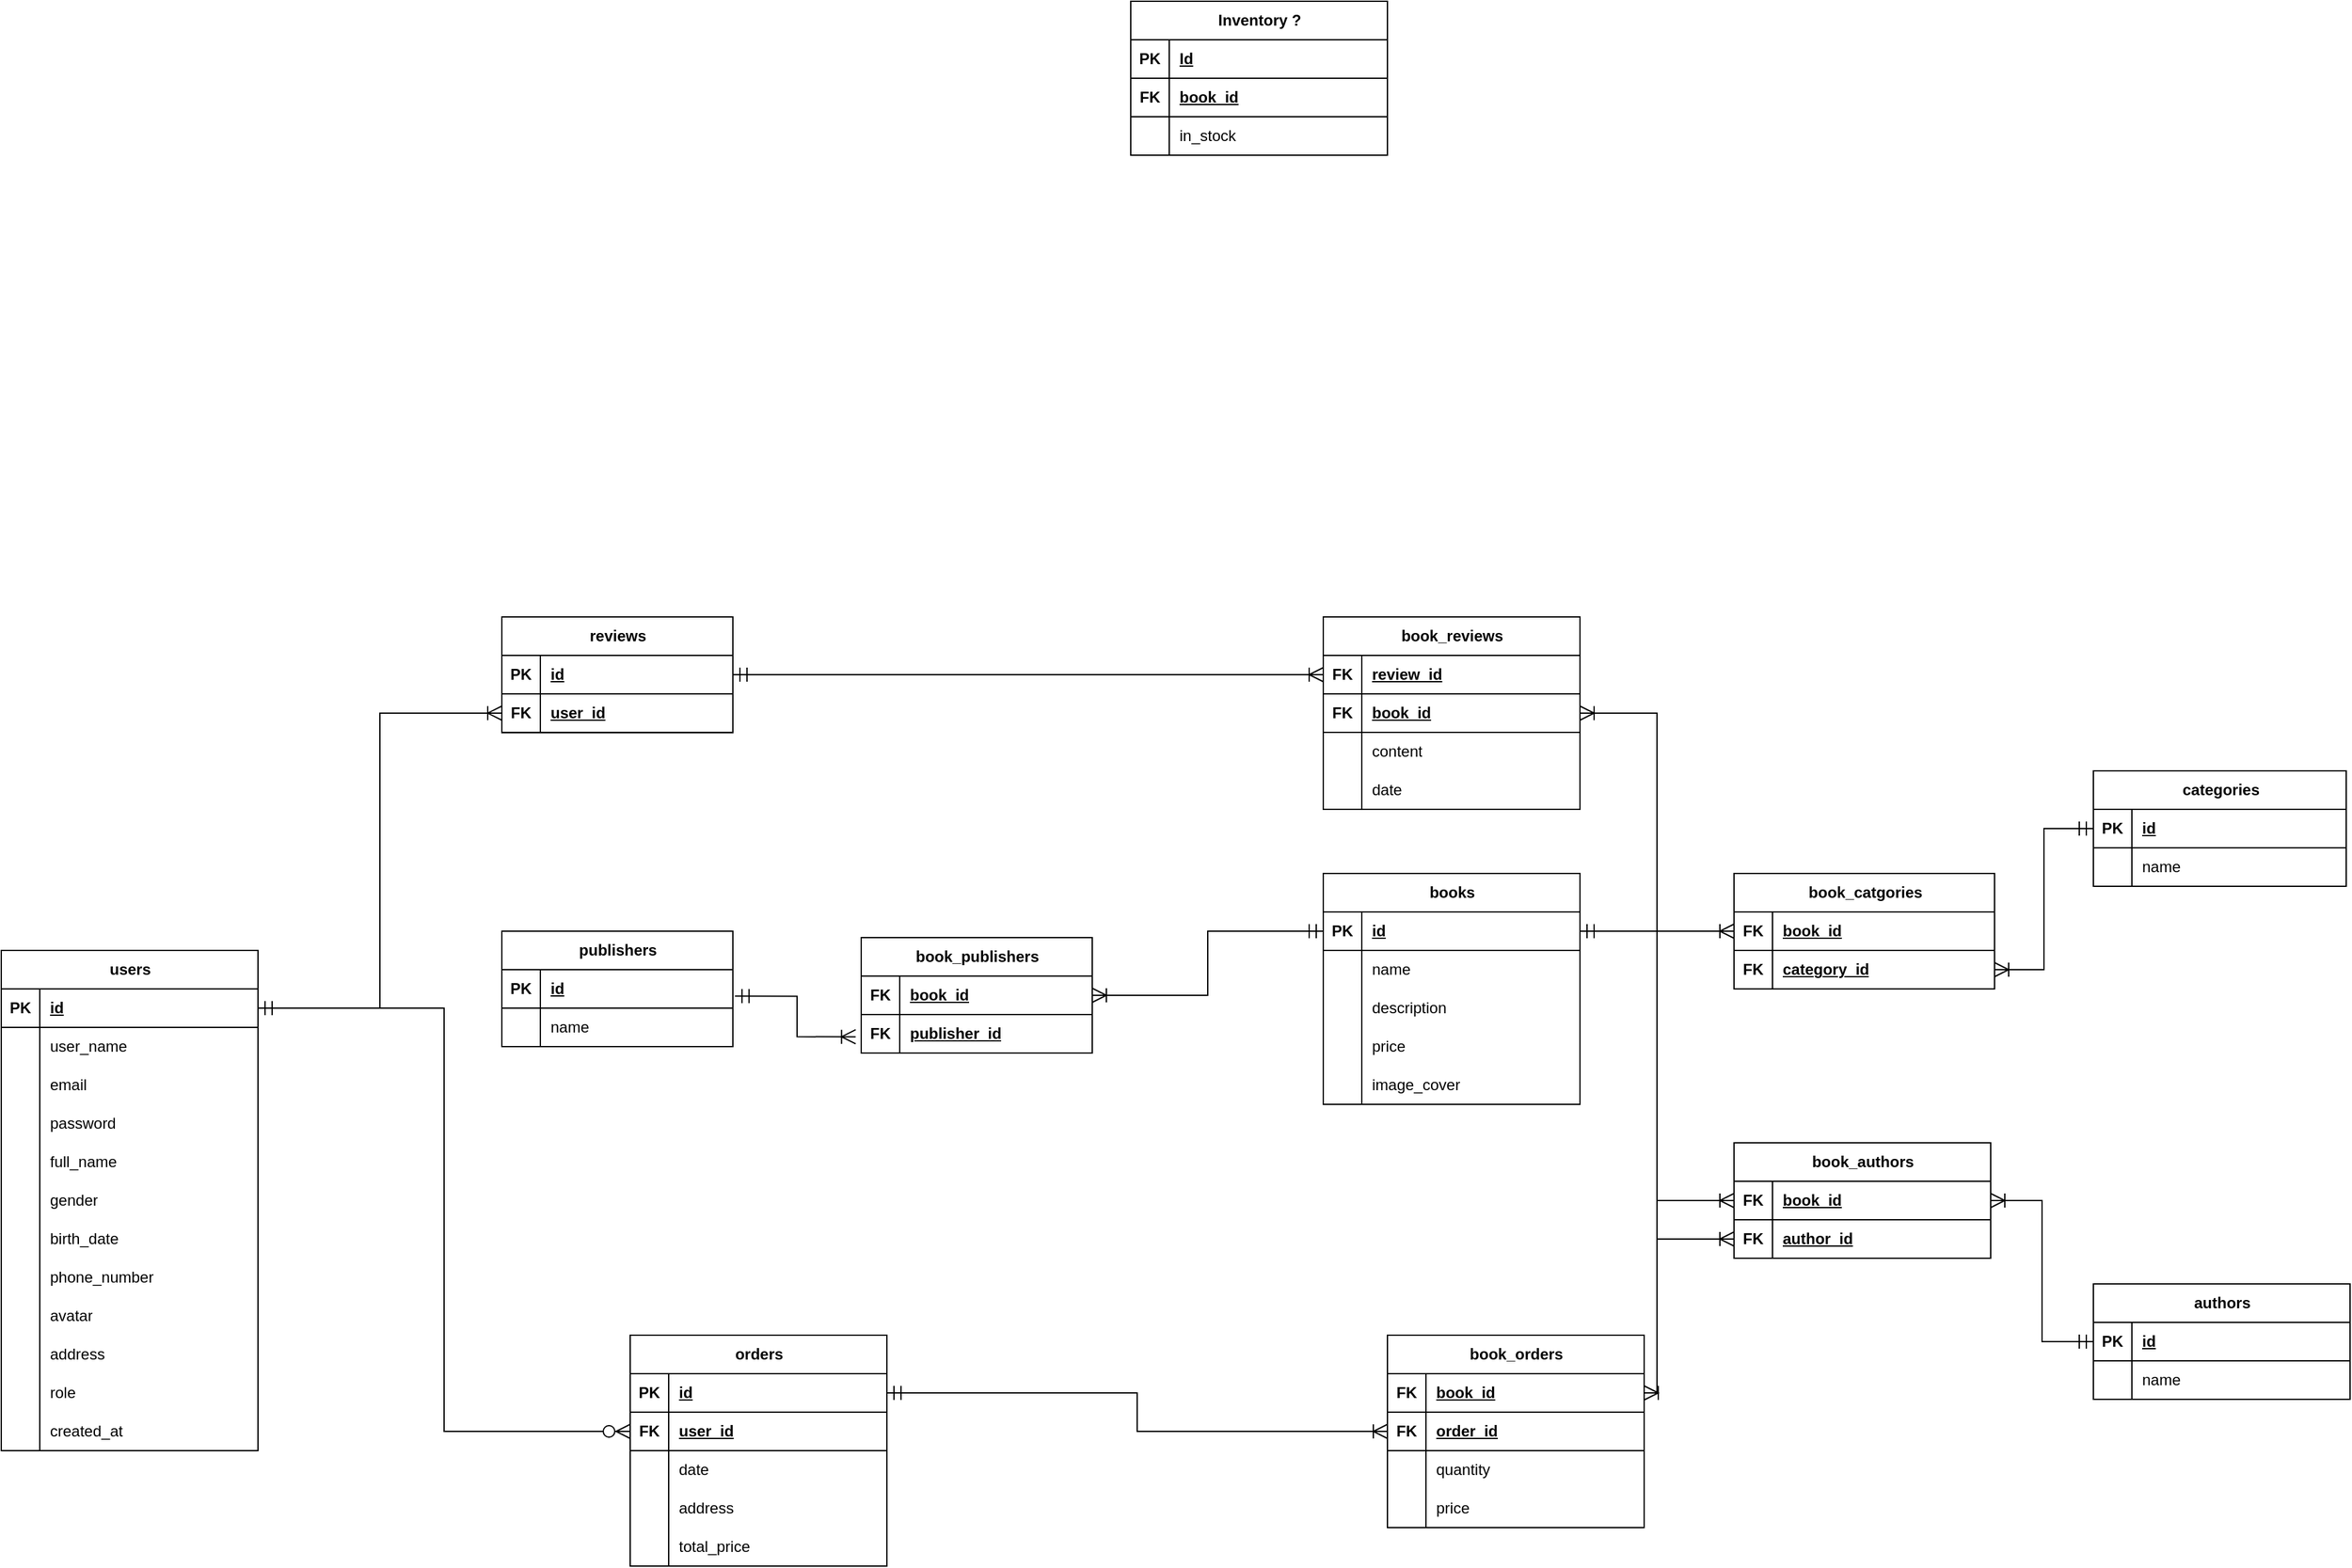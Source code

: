 <mxfile version="22.0.2" type="device">
  <diagram name="Trang-1" id="9Pf3AWOZwegXh4ECtEI-">
    <mxGraphModel dx="2218" dy="2428" grid="1" gridSize="10" guides="1" tooltips="1" connect="1" arrows="1" fold="1" page="0" pageScale="1" pageWidth="827" pageHeight="1169" background="none" math="0" shadow="0">
      <root>
        <mxCell id="0" />
        <mxCell id="1" parent="0" />
        <mxCell id="GIEFA67ysZmaYRrKuqa9-1" value="users" style="shape=table;startSize=30;container=1;collapsible=1;childLayout=tableLayout;fixedRows=1;rowLines=0;fontStyle=1;align=center;resizeLast=1;html=1;" parent="1" vertex="1">
          <mxGeometry x="-670" y="-540" width="200" height="390" as="geometry" />
        </mxCell>
        <mxCell id="GIEFA67ysZmaYRrKuqa9-2" value="" style="shape=tableRow;horizontal=0;startSize=0;swimlaneHead=0;swimlaneBody=0;fillColor=none;collapsible=0;dropTarget=0;points=[[0,0.5],[1,0.5]];portConstraint=eastwest;top=0;left=0;right=0;bottom=1;" parent="GIEFA67ysZmaYRrKuqa9-1" vertex="1">
          <mxGeometry y="30" width="200" height="30" as="geometry" />
        </mxCell>
        <mxCell id="GIEFA67ysZmaYRrKuqa9-3" value="PK" style="shape=partialRectangle;connectable=0;fillColor=none;top=0;left=0;bottom=0;right=0;fontStyle=1;overflow=hidden;whiteSpace=wrap;html=1;" parent="GIEFA67ysZmaYRrKuqa9-2" vertex="1">
          <mxGeometry width="30" height="30" as="geometry">
            <mxRectangle width="30" height="30" as="alternateBounds" />
          </mxGeometry>
        </mxCell>
        <mxCell id="GIEFA67ysZmaYRrKuqa9-4" value="id" style="shape=partialRectangle;connectable=0;fillColor=none;top=0;left=0;bottom=0;right=0;align=left;spacingLeft=6;fontStyle=5;overflow=hidden;whiteSpace=wrap;html=1;" parent="GIEFA67ysZmaYRrKuqa9-2" vertex="1">
          <mxGeometry x="30" width="170" height="30" as="geometry">
            <mxRectangle width="170" height="30" as="alternateBounds" />
          </mxGeometry>
        </mxCell>
        <mxCell id="GIEFA67ysZmaYRrKuqa9-105" value="" style="shape=tableRow;horizontal=0;startSize=0;swimlaneHead=0;swimlaneBody=0;fillColor=none;collapsible=0;dropTarget=0;points=[[0,0.5],[1,0.5]];portConstraint=eastwest;top=0;left=0;right=0;bottom=0;" parent="GIEFA67ysZmaYRrKuqa9-1" vertex="1">
          <mxGeometry y="60" width="200" height="30" as="geometry" />
        </mxCell>
        <mxCell id="GIEFA67ysZmaYRrKuqa9-106" value="" style="shape=partialRectangle;connectable=0;fillColor=none;top=0;left=0;bottom=0;right=0;editable=1;overflow=hidden;whiteSpace=wrap;html=1;" parent="GIEFA67ysZmaYRrKuqa9-105" vertex="1">
          <mxGeometry width="30" height="30" as="geometry">
            <mxRectangle width="30" height="30" as="alternateBounds" />
          </mxGeometry>
        </mxCell>
        <mxCell id="GIEFA67ysZmaYRrKuqa9-107" value="user_name" style="shape=partialRectangle;connectable=0;fillColor=none;top=0;left=0;bottom=0;right=0;align=left;spacingLeft=6;overflow=hidden;whiteSpace=wrap;html=1;" parent="GIEFA67ysZmaYRrKuqa9-105" vertex="1">
          <mxGeometry x="30" width="170" height="30" as="geometry">
            <mxRectangle width="170" height="30" as="alternateBounds" />
          </mxGeometry>
        </mxCell>
        <mxCell id="GIEFA67ysZmaYRrKuqa9-8" value="" style="shape=tableRow;horizontal=0;startSize=0;swimlaneHead=0;swimlaneBody=0;fillColor=none;collapsible=0;dropTarget=0;points=[[0,0.5],[1,0.5]];portConstraint=eastwest;top=0;left=0;right=0;bottom=0;" parent="GIEFA67ysZmaYRrKuqa9-1" vertex="1">
          <mxGeometry y="90" width="200" height="30" as="geometry" />
        </mxCell>
        <mxCell id="GIEFA67ysZmaYRrKuqa9-9" value="" style="shape=partialRectangle;connectable=0;fillColor=none;top=0;left=0;bottom=0;right=0;editable=1;overflow=hidden;whiteSpace=wrap;html=1;" parent="GIEFA67ysZmaYRrKuqa9-8" vertex="1">
          <mxGeometry width="30" height="30" as="geometry">
            <mxRectangle width="30" height="30" as="alternateBounds" />
          </mxGeometry>
        </mxCell>
        <mxCell id="GIEFA67ysZmaYRrKuqa9-10" value="email" style="shape=partialRectangle;connectable=0;fillColor=none;top=0;left=0;bottom=0;right=0;align=left;spacingLeft=6;overflow=hidden;whiteSpace=wrap;html=1;" parent="GIEFA67ysZmaYRrKuqa9-8" vertex="1">
          <mxGeometry x="30" width="170" height="30" as="geometry">
            <mxRectangle width="170" height="30" as="alternateBounds" />
          </mxGeometry>
        </mxCell>
        <mxCell id="GIEFA67ysZmaYRrKuqa9-11" value="" style="shape=tableRow;horizontal=0;startSize=0;swimlaneHead=0;swimlaneBody=0;fillColor=none;collapsible=0;dropTarget=0;points=[[0,0.5],[1,0.5]];portConstraint=eastwest;top=0;left=0;right=0;bottom=0;" parent="GIEFA67ysZmaYRrKuqa9-1" vertex="1">
          <mxGeometry y="120" width="200" height="30" as="geometry" />
        </mxCell>
        <mxCell id="GIEFA67ysZmaYRrKuqa9-12" value="" style="shape=partialRectangle;connectable=0;fillColor=none;top=0;left=0;bottom=0;right=0;editable=1;overflow=hidden;whiteSpace=wrap;html=1;" parent="GIEFA67ysZmaYRrKuqa9-11" vertex="1">
          <mxGeometry width="30" height="30" as="geometry">
            <mxRectangle width="30" height="30" as="alternateBounds" />
          </mxGeometry>
        </mxCell>
        <mxCell id="GIEFA67ysZmaYRrKuqa9-13" value="password" style="shape=partialRectangle;connectable=0;fillColor=none;top=0;left=0;bottom=0;right=0;align=left;spacingLeft=6;overflow=hidden;whiteSpace=wrap;html=1;" parent="GIEFA67ysZmaYRrKuqa9-11" vertex="1">
          <mxGeometry x="30" width="170" height="30" as="geometry">
            <mxRectangle width="170" height="30" as="alternateBounds" />
          </mxGeometry>
        </mxCell>
        <mxCell id="GIEFA67ysZmaYRrKuqa9-5" value="" style="shape=tableRow;horizontal=0;startSize=0;swimlaneHead=0;swimlaneBody=0;fillColor=none;collapsible=0;dropTarget=0;points=[[0,0.5],[1,0.5]];portConstraint=eastwest;top=0;left=0;right=0;bottom=0;" parent="GIEFA67ysZmaYRrKuqa9-1" vertex="1">
          <mxGeometry y="150" width="200" height="30" as="geometry" />
        </mxCell>
        <mxCell id="GIEFA67ysZmaYRrKuqa9-6" value="" style="shape=partialRectangle;connectable=0;fillColor=none;top=0;left=0;bottom=0;right=0;editable=1;overflow=hidden;whiteSpace=wrap;html=1;" parent="GIEFA67ysZmaYRrKuqa9-5" vertex="1">
          <mxGeometry width="30" height="30" as="geometry">
            <mxRectangle width="30" height="30" as="alternateBounds" />
          </mxGeometry>
        </mxCell>
        <mxCell id="GIEFA67ysZmaYRrKuqa9-7" value="full_name" style="shape=partialRectangle;connectable=0;fillColor=none;top=0;left=0;bottom=0;right=0;align=left;spacingLeft=6;overflow=hidden;whiteSpace=wrap;html=1;" parent="GIEFA67ysZmaYRrKuqa9-5" vertex="1">
          <mxGeometry x="30" width="170" height="30" as="geometry">
            <mxRectangle width="170" height="30" as="alternateBounds" />
          </mxGeometry>
        </mxCell>
        <mxCell id="S-zdyEqTf7aPj9dtpiS3-29" style="shape=tableRow;horizontal=0;startSize=0;swimlaneHead=0;swimlaneBody=0;fillColor=none;collapsible=0;dropTarget=0;points=[[0,0.5],[1,0.5]];portConstraint=eastwest;top=0;left=0;right=0;bottom=0;" parent="GIEFA67ysZmaYRrKuqa9-1" vertex="1">
          <mxGeometry y="180" width="200" height="30" as="geometry" />
        </mxCell>
        <mxCell id="S-zdyEqTf7aPj9dtpiS3-30" style="shape=partialRectangle;connectable=0;fillColor=none;top=0;left=0;bottom=0;right=0;editable=1;overflow=hidden;whiteSpace=wrap;html=1;" parent="S-zdyEqTf7aPj9dtpiS3-29" vertex="1">
          <mxGeometry width="30" height="30" as="geometry">
            <mxRectangle width="30" height="30" as="alternateBounds" />
          </mxGeometry>
        </mxCell>
        <mxCell id="S-zdyEqTf7aPj9dtpiS3-31" value="gender" style="shape=partialRectangle;connectable=0;fillColor=none;top=0;left=0;bottom=0;right=0;align=left;spacingLeft=6;overflow=hidden;whiteSpace=wrap;html=1;" parent="S-zdyEqTf7aPj9dtpiS3-29" vertex="1">
          <mxGeometry x="30" width="170" height="30" as="geometry">
            <mxRectangle width="170" height="30" as="alternateBounds" />
          </mxGeometry>
        </mxCell>
        <mxCell id="5qN4RIPvLKCWeZ9FjX7W-34" style="shape=tableRow;horizontal=0;startSize=0;swimlaneHead=0;swimlaneBody=0;fillColor=none;collapsible=0;dropTarget=0;points=[[0,0.5],[1,0.5]];portConstraint=eastwest;top=0;left=0;right=0;bottom=0;" parent="GIEFA67ysZmaYRrKuqa9-1" vertex="1">
          <mxGeometry y="210" width="200" height="30" as="geometry" />
        </mxCell>
        <mxCell id="5qN4RIPvLKCWeZ9FjX7W-35" style="shape=partialRectangle;connectable=0;fillColor=none;top=0;left=0;bottom=0;right=0;editable=1;overflow=hidden;whiteSpace=wrap;html=1;" parent="5qN4RIPvLKCWeZ9FjX7W-34" vertex="1">
          <mxGeometry width="30" height="30" as="geometry">
            <mxRectangle width="30" height="30" as="alternateBounds" />
          </mxGeometry>
        </mxCell>
        <mxCell id="5qN4RIPvLKCWeZ9FjX7W-36" value="birth_date" style="shape=partialRectangle;connectable=0;fillColor=none;top=0;left=0;bottom=0;right=0;align=left;spacingLeft=6;overflow=hidden;whiteSpace=wrap;html=1;" parent="5qN4RIPvLKCWeZ9FjX7W-34" vertex="1">
          <mxGeometry x="30" width="170" height="30" as="geometry">
            <mxRectangle width="170" height="30" as="alternateBounds" />
          </mxGeometry>
        </mxCell>
        <mxCell id="GIEFA67ysZmaYRrKuqa9-204" value="" style="shape=tableRow;horizontal=0;startSize=0;swimlaneHead=0;swimlaneBody=0;fillColor=none;collapsible=0;dropTarget=0;points=[[0,0.5],[1,0.5]];portConstraint=eastwest;top=0;left=0;right=0;bottom=0;" parent="GIEFA67ysZmaYRrKuqa9-1" vertex="1">
          <mxGeometry y="240" width="200" height="30" as="geometry" />
        </mxCell>
        <mxCell id="GIEFA67ysZmaYRrKuqa9-205" value="" style="shape=partialRectangle;connectable=0;fillColor=none;top=0;left=0;bottom=0;right=0;editable=1;overflow=hidden;whiteSpace=wrap;html=1;" parent="GIEFA67ysZmaYRrKuqa9-204" vertex="1">
          <mxGeometry width="30" height="30" as="geometry">
            <mxRectangle width="30" height="30" as="alternateBounds" />
          </mxGeometry>
        </mxCell>
        <mxCell id="GIEFA67ysZmaYRrKuqa9-206" value="phone_number" style="shape=partialRectangle;connectable=0;fillColor=none;top=0;left=0;bottom=0;right=0;align=left;spacingLeft=6;overflow=hidden;whiteSpace=wrap;html=1;" parent="GIEFA67ysZmaYRrKuqa9-204" vertex="1">
          <mxGeometry x="30" width="170" height="30" as="geometry">
            <mxRectangle width="170" height="30" as="alternateBounds" />
          </mxGeometry>
        </mxCell>
        <mxCell id="GIEFA67ysZmaYRrKuqa9-31" value="" style="shape=tableRow;horizontal=0;startSize=0;swimlaneHead=0;swimlaneBody=0;fillColor=none;collapsible=0;dropTarget=0;points=[[0,0.5],[1,0.5]];portConstraint=eastwest;top=0;left=0;right=0;bottom=0;" parent="GIEFA67ysZmaYRrKuqa9-1" vertex="1">
          <mxGeometry y="270" width="200" height="30" as="geometry" />
        </mxCell>
        <mxCell id="GIEFA67ysZmaYRrKuqa9-32" value="" style="shape=partialRectangle;connectable=0;fillColor=none;top=0;left=0;bottom=0;right=0;editable=1;overflow=hidden;whiteSpace=wrap;html=1;" parent="GIEFA67ysZmaYRrKuqa9-31" vertex="1">
          <mxGeometry width="30" height="30" as="geometry">
            <mxRectangle width="30" height="30" as="alternateBounds" />
          </mxGeometry>
        </mxCell>
        <mxCell id="GIEFA67ysZmaYRrKuqa9-33" value="avatar" style="shape=partialRectangle;connectable=0;fillColor=none;top=0;left=0;bottom=0;right=0;align=left;spacingLeft=6;overflow=hidden;whiteSpace=wrap;html=1;" parent="GIEFA67ysZmaYRrKuqa9-31" vertex="1">
          <mxGeometry x="30" width="170" height="30" as="geometry">
            <mxRectangle width="170" height="30" as="alternateBounds" />
          </mxGeometry>
        </mxCell>
        <mxCell id="GIEFA67ysZmaYRrKuqa9-28" value="" style="shape=tableRow;horizontal=0;startSize=0;swimlaneHead=0;swimlaneBody=0;fillColor=none;collapsible=0;dropTarget=0;points=[[0,0.5],[1,0.5]];portConstraint=eastwest;top=0;left=0;right=0;bottom=0;" parent="GIEFA67ysZmaYRrKuqa9-1" vertex="1">
          <mxGeometry y="300" width="200" height="30" as="geometry" />
        </mxCell>
        <mxCell id="GIEFA67ysZmaYRrKuqa9-29" value="" style="shape=partialRectangle;connectable=0;fillColor=none;top=0;left=0;bottom=0;right=0;editable=1;overflow=hidden;whiteSpace=wrap;html=1;" parent="GIEFA67ysZmaYRrKuqa9-28" vertex="1">
          <mxGeometry width="30" height="30" as="geometry">
            <mxRectangle width="30" height="30" as="alternateBounds" />
          </mxGeometry>
        </mxCell>
        <mxCell id="GIEFA67ysZmaYRrKuqa9-30" value="address" style="shape=partialRectangle;connectable=0;fillColor=none;top=0;left=0;bottom=0;right=0;align=left;spacingLeft=6;overflow=hidden;whiteSpace=wrap;html=1;" parent="GIEFA67ysZmaYRrKuqa9-28" vertex="1">
          <mxGeometry x="30" width="170" height="30" as="geometry">
            <mxRectangle width="170" height="30" as="alternateBounds" />
          </mxGeometry>
        </mxCell>
        <mxCell id="PAg8g4iJ8gnHx7de4Jkd-59" value="" style="shape=tableRow;horizontal=0;startSize=0;swimlaneHead=0;swimlaneBody=0;fillColor=none;collapsible=0;dropTarget=0;points=[[0,0.5],[1,0.5]];portConstraint=eastwest;top=0;left=0;right=0;bottom=0;" parent="GIEFA67ysZmaYRrKuqa9-1" vertex="1">
          <mxGeometry y="330" width="200" height="30" as="geometry" />
        </mxCell>
        <mxCell id="PAg8g4iJ8gnHx7de4Jkd-60" value="" style="shape=partialRectangle;connectable=0;fillColor=none;top=0;left=0;bottom=0;right=0;editable=1;overflow=hidden;whiteSpace=wrap;html=1;" parent="PAg8g4iJ8gnHx7de4Jkd-59" vertex="1">
          <mxGeometry width="30" height="30" as="geometry">
            <mxRectangle width="30" height="30" as="alternateBounds" />
          </mxGeometry>
        </mxCell>
        <mxCell id="PAg8g4iJ8gnHx7de4Jkd-61" value="role" style="shape=partialRectangle;connectable=0;fillColor=none;top=0;left=0;bottom=0;right=0;align=left;spacingLeft=6;overflow=hidden;whiteSpace=wrap;html=1;" parent="PAg8g4iJ8gnHx7de4Jkd-59" vertex="1">
          <mxGeometry x="30" width="170" height="30" as="geometry">
            <mxRectangle width="170" height="30" as="alternateBounds" />
          </mxGeometry>
        </mxCell>
        <mxCell id="GIEFA67ysZmaYRrKuqa9-108" value="" style="shape=tableRow;horizontal=0;startSize=0;swimlaneHead=0;swimlaneBody=0;fillColor=none;collapsible=0;dropTarget=0;points=[[0,0.5],[1,0.5]];portConstraint=eastwest;top=0;left=0;right=0;bottom=0;" parent="GIEFA67ysZmaYRrKuqa9-1" vertex="1">
          <mxGeometry y="360" width="200" height="30" as="geometry" />
        </mxCell>
        <mxCell id="GIEFA67ysZmaYRrKuqa9-109" value="" style="shape=partialRectangle;connectable=0;fillColor=none;top=0;left=0;bottom=0;right=0;editable=1;overflow=hidden;whiteSpace=wrap;html=1;" parent="GIEFA67ysZmaYRrKuqa9-108" vertex="1">
          <mxGeometry width="30" height="30" as="geometry">
            <mxRectangle width="30" height="30" as="alternateBounds" />
          </mxGeometry>
        </mxCell>
        <mxCell id="GIEFA67ysZmaYRrKuqa9-110" value="created_at" style="shape=partialRectangle;connectable=0;fillColor=none;top=0;left=0;bottom=0;right=0;align=left;spacingLeft=6;overflow=hidden;whiteSpace=wrap;html=1;" parent="GIEFA67ysZmaYRrKuqa9-108" vertex="1">
          <mxGeometry x="30" width="170" height="30" as="geometry">
            <mxRectangle width="170" height="30" as="alternateBounds" />
          </mxGeometry>
        </mxCell>
        <mxCell id="GIEFA67ysZmaYRrKuqa9-47" value="books" style="shape=table;startSize=30;container=1;collapsible=1;childLayout=tableLayout;fixedRows=1;rowLines=0;fontStyle=1;align=center;resizeLast=1;html=1;" parent="1" vertex="1">
          <mxGeometry x="360" y="-600" width="200" height="180" as="geometry" />
        </mxCell>
        <mxCell id="GIEFA67ysZmaYRrKuqa9-48" value="" style="shape=tableRow;horizontal=0;startSize=0;swimlaneHead=0;swimlaneBody=0;fillColor=none;collapsible=0;dropTarget=0;points=[[0,0.5],[1,0.5]];portConstraint=eastwest;top=0;left=0;right=0;bottom=1;" parent="GIEFA67ysZmaYRrKuqa9-47" vertex="1">
          <mxGeometry y="30" width="200" height="30" as="geometry" />
        </mxCell>
        <mxCell id="GIEFA67ysZmaYRrKuqa9-49" value="PK" style="shape=partialRectangle;connectable=0;fillColor=none;top=0;left=0;bottom=0;right=0;fontStyle=1;overflow=hidden;whiteSpace=wrap;html=1;" parent="GIEFA67ysZmaYRrKuqa9-48" vertex="1">
          <mxGeometry width="30" height="30" as="geometry">
            <mxRectangle width="30" height="30" as="alternateBounds" />
          </mxGeometry>
        </mxCell>
        <mxCell id="GIEFA67ysZmaYRrKuqa9-50" value="id" style="shape=partialRectangle;connectable=0;fillColor=none;top=0;left=0;bottom=0;right=0;align=left;spacingLeft=6;fontStyle=5;overflow=hidden;whiteSpace=wrap;html=1;" parent="GIEFA67ysZmaYRrKuqa9-48" vertex="1">
          <mxGeometry x="30" width="170" height="30" as="geometry">
            <mxRectangle width="170" height="30" as="alternateBounds" />
          </mxGeometry>
        </mxCell>
        <mxCell id="GIEFA67ysZmaYRrKuqa9-51" value="" style="shape=tableRow;horizontal=0;startSize=0;swimlaneHead=0;swimlaneBody=0;fillColor=none;collapsible=0;dropTarget=0;points=[[0,0.5],[1,0.5]];portConstraint=eastwest;top=0;left=0;right=0;bottom=0;" parent="GIEFA67ysZmaYRrKuqa9-47" vertex="1">
          <mxGeometry y="60" width="200" height="30" as="geometry" />
        </mxCell>
        <mxCell id="GIEFA67ysZmaYRrKuqa9-52" value="" style="shape=partialRectangle;connectable=0;fillColor=none;top=0;left=0;bottom=0;right=0;editable=1;overflow=hidden;whiteSpace=wrap;html=1;" parent="GIEFA67ysZmaYRrKuqa9-51" vertex="1">
          <mxGeometry width="30" height="30" as="geometry">
            <mxRectangle width="30" height="30" as="alternateBounds" />
          </mxGeometry>
        </mxCell>
        <mxCell id="GIEFA67ysZmaYRrKuqa9-53" value="name" style="shape=partialRectangle;connectable=0;fillColor=none;top=0;left=0;bottom=0;right=0;align=left;spacingLeft=6;overflow=hidden;whiteSpace=wrap;html=1;" parent="GIEFA67ysZmaYRrKuqa9-51" vertex="1">
          <mxGeometry x="30" width="170" height="30" as="geometry">
            <mxRectangle width="170" height="30" as="alternateBounds" />
          </mxGeometry>
        </mxCell>
        <mxCell id="GIEFA67ysZmaYRrKuqa9-54" value="" style="shape=tableRow;horizontal=0;startSize=0;swimlaneHead=0;swimlaneBody=0;fillColor=none;collapsible=0;dropTarget=0;points=[[0,0.5],[1,0.5]];portConstraint=eastwest;top=0;left=0;right=0;bottom=0;" parent="GIEFA67ysZmaYRrKuqa9-47" vertex="1">
          <mxGeometry y="90" width="200" height="30" as="geometry" />
        </mxCell>
        <mxCell id="GIEFA67ysZmaYRrKuqa9-55" value="" style="shape=partialRectangle;connectable=0;fillColor=none;top=0;left=0;bottom=0;right=0;editable=1;overflow=hidden;whiteSpace=wrap;html=1;" parent="GIEFA67ysZmaYRrKuqa9-54" vertex="1">
          <mxGeometry width="30" height="30" as="geometry">
            <mxRectangle width="30" height="30" as="alternateBounds" />
          </mxGeometry>
        </mxCell>
        <mxCell id="GIEFA67ysZmaYRrKuqa9-56" value="description" style="shape=partialRectangle;connectable=0;fillColor=none;top=0;left=0;bottom=0;right=0;align=left;spacingLeft=6;overflow=hidden;whiteSpace=wrap;html=1;" parent="GIEFA67ysZmaYRrKuqa9-54" vertex="1">
          <mxGeometry x="30" width="170" height="30" as="geometry">
            <mxRectangle width="170" height="30" as="alternateBounds" />
          </mxGeometry>
        </mxCell>
        <mxCell id="GIEFA67ysZmaYRrKuqa9-256" value="" style="shape=tableRow;horizontal=0;startSize=0;swimlaneHead=0;swimlaneBody=0;fillColor=none;collapsible=0;dropTarget=0;points=[[0,0.5],[1,0.5]];portConstraint=eastwest;top=0;left=0;right=0;bottom=0;" parent="GIEFA67ysZmaYRrKuqa9-47" vertex="1">
          <mxGeometry y="120" width="200" height="30" as="geometry" />
        </mxCell>
        <mxCell id="GIEFA67ysZmaYRrKuqa9-257" value="" style="shape=partialRectangle;connectable=0;fillColor=none;top=0;left=0;bottom=0;right=0;editable=1;overflow=hidden;whiteSpace=wrap;html=1;" parent="GIEFA67ysZmaYRrKuqa9-256" vertex="1">
          <mxGeometry width="30" height="30" as="geometry">
            <mxRectangle width="30" height="30" as="alternateBounds" />
          </mxGeometry>
        </mxCell>
        <mxCell id="GIEFA67ysZmaYRrKuqa9-258" value="price" style="shape=partialRectangle;connectable=0;fillColor=none;top=0;left=0;bottom=0;right=0;align=left;spacingLeft=6;overflow=hidden;whiteSpace=wrap;html=1;" parent="GIEFA67ysZmaYRrKuqa9-256" vertex="1">
          <mxGeometry x="30" width="170" height="30" as="geometry">
            <mxRectangle width="170" height="30" as="alternateBounds" />
          </mxGeometry>
        </mxCell>
        <mxCell id="PAg8g4iJ8gnHx7de4Jkd-24" style="shape=tableRow;horizontal=0;startSize=0;swimlaneHead=0;swimlaneBody=0;fillColor=none;collapsible=0;dropTarget=0;points=[[0,0.5],[1,0.5]];portConstraint=eastwest;top=0;left=0;right=0;bottom=0;" parent="GIEFA67ysZmaYRrKuqa9-47" vertex="1">
          <mxGeometry y="150" width="200" height="30" as="geometry" />
        </mxCell>
        <mxCell id="PAg8g4iJ8gnHx7de4Jkd-25" style="shape=partialRectangle;connectable=0;fillColor=none;top=0;left=0;bottom=0;right=0;editable=1;overflow=hidden;whiteSpace=wrap;html=1;" parent="PAg8g4iJ8gnHx7de4Jkd-24" vertex="1">
          <mxGeometry width="30" height="30" as="geometry">
            <mxRectangle width="30" height="30" as="alternateBounds" />
          </mxGeometry>
        </mxCell>
        <mxCell id="PAg8g4iJ8gnHx7de4Jkd-26" value="image_cover" style="shape=partialRectangle;connectable=0;fillColor=none;top=0;left=0;bottom=0;right=0;align=left;spacingLeft=6;overflow=hidden;whiteSpace=wrap;html=1;" parent="PAg8g4iJ8gnHx7de4Jkd-24" vertex="1">
          <mxGeometry x="30" width="170" height="30" as="geometry">
            <mxRectangle width="170" height="30" as="alternateBounds" />
          </mxGeometry>
        </mxCell>
        <mxCell id="GIEFA67ysZmaYRrKuqa9-135" value="orders" style="shape=table;startSize=30;container=1;collapsible=1;childLayout=tableLayout;fixedRows=1;rowLines=0;fontStyle=1;align=center;resizeLast=1;html=1;" parent="1" vertex="1">
          <mxGeometry x="-180" y="-240" width="200" height="180.0" as="geometry" />
        </mxCell>
        <mxCell id="GIEFA67ysZmaYRrKuqa9-136" value="" style="shape=tableRow;horizontal=0;startSize=0;swimlaneHead=0;swimlaneBody=0;fillColor=none;collapsible=0;dropTarget=0;points=[[0,0.5],[1,0.5]];portConstraint=eastwest;top=0;left=0;right=0;bottom=1;" parent="GIEFA67ysZmaYRrKuqa9-135" vertex="1">
          <mxGeometry y="30" width="200" height="30" as="geometry" />
        </mxCell>
        <mxCell id="GIEFA67ysZmaYRrKuqa9-137" value="PK" style="shape=partialRectangle;connectable=0;fillColor=none;top=0;left=0;bottom=0;right=0;fontStyle=1;overflow=hidden;whiteSpace=wrap;html=1;" parent="GIEFA67ysZmaYRrKuqa9-136" vertex="1">
          <mxGeometry width="30" height="30" as="geometry">
            <mxRectangle width="30" height="30" as="alternateBounds" />
          </mxGeometry>
        </mxCell>
        <mxCell id="GIEFA67ysZmaYRrKuqa9-138" value="id" style="shape=partialRectangle;connectable=0;fillColor=none;top=0;left=0;bottom=0;right=0;align=left;spacingLeft=6;fontStyle=5;overflow=hidden;whiteSpace=wrap;html=1;" parent="GIEFA67ysZmaYRrKuqa9-136" vertex="1">
          <mxGeometry x="30" width="170" height="30" as="geometry">
            <mxRectangle width="170" height="30" as="alternateBounds" />
          </mxGeometry>
        </mxCell>
        <mxCell id="GIEFA67ysZmaYRrKuqa9-151" value="" style="shape=tableRow;horizontal=0;startSize=0;swimlaneHead=0;swimlaneBody=0;fillColor=none;collapsible=0;dropTarget=0;points=[[0,0.5],[1,0.5]];portConstraint=eastwest;top=0;left=0;right=0;bottom=1;" parent="GIEFA67ysZmaYRrKuqa9-135" vertex="1">
          <mxGeometry y="60" width="200" height="30" as="geometry" />
        </mxCell>
        <mxCell id="GIEFA67ysZmaYRrKuqa9-152" value="FK" style="shape=partialRectangle;connectable=0;fillColor=none;top=0;left=0;bottom=0;right=0;fontStyle=1;overflow=hidden;whiteSpace=wrap;html=1;" parent="GIEFA67ysZmaYRrKuqa9-151" vertex="1">
          <mxGeometry width="30" height="30" as="geometry">
            <mxRectangle width="30" height="30" as="alternateBounds" />
          </mxGeometry>
        </mxCell>
        <mxCell id="GIEFA67ysZmaYRrKuqa9-153" value="user_id" style="shape=partialRectangle;connectable=0;fillColor=none;top=0;left=0;bottom=0;right=0;align=left;spacingLeft=6;fontStyle=5;overflow=hidden;whiteSpace=wrap;html=1;" parent="GIEFA67ysZmaYRrKuqa9-151" vertex="1">
          <mxGeometry x="30" width="170" height="30" as="geometry">
            <mxRectangle width="170" height="30" as="alternateBounds" />
          </mxGeometry>
        </mxCell>
        <mxCell id="GIEFA67ysZmaYRrKuqa9-192" value="" style="shape=tableRow;horizontal=0;startSize=0;swimlaneHead=0;swimlaneBody=0;fillColor=none;collapsible=0;dropTarget=0;points=[[0,0.5],[1,0.5]];portConstraint=eastwest;top=0;left=0;right=0;bottom=0;" parent="GIEFA67ysZmaYRrKuqa9-135" vertex="1">
          <mxGeometry y="90" width="200" height="30" as="geometry" />
        </mxCell>
        <mxCell id="GIEFA67ysZmaYRrKuqa9-193" value="" style="shape=partialRectangle;connectable=0;fillColor=none;top=0;left=0;bottom=0;right=0;editable=1;overflow=hidden;whiteSpace=wrap;html=1;" parent="GIEFA67ysZmaYRrKuqa9-192" vertex="1">
          <mxGeometry width="30" height="30" as="geometry">
            <mxRectangle width="30" height="30" as="alternateBounds" />
          </mxGeometry>
        </mxCell>
        <mxCell id="GIEFA67ysZmaYRrKuqa9-194" value="date" style="shape=partialRectangle;connectable=0;fillColor=none;top=0;left=0;bottom=0;right=0;align=left;spacingLeft=6;overflow=hidden;whiteSpace=wrap;html=1;" parent="GIEFA67ysZmaYRrKuqa9-192" vertex="1">
          <mxGeometry x="30" width="170" height="30" as="geometry">
            <mxRectangle width="170" height="30" as="alternateBounds" />
          </mxGeometry>
        </mxCell>
        <mxCell id="5qN4RIPvLKCWeZ9FjX7W-10" style="shape=tableRow;horizontal=0;startSize=0;swimlaneHead=0;swimlaneBody=0;fillColor=none;collapsible=0;dropTarget=0;points=[[0,0.5],[1,0.5]];portConstraint=eastwest;top=0;left=0;right=0;bottom=0;" parent="GIEFA67ysZmaYRrKuqa9-135" vertex="1">
          <mxGeometry y="120" width="200" height="30" as="geometry" />
        </mxCell>
        <mxCell id="5qN4RIPvLKCWeZ9FjX7W-11" style="shape=partialRectangle;connectable=0;fillColor=none;top=0;left=0;bottom=0;right=0;editable=1;overflow=hidden;whiteSpace=wrap;html=1;" parent="5qN4RIPvLKCWeZ9FjX7W-10" vertex="1">
          <mxGeometry width="30" height="30" as="geometry">
            <mxRectangle width="30" height="30" as="alternateBounds" />
          </mxGeometry>
        </mxCell>
        <mxCell id="5qN4RIPvLKCWeZ9FjX7W-12" value="address" style="shape=partialRectangle;connectable=0;fillColor=none;top=0;left=0;bottom=0;right=0;align=left;spacingLeft=6;overflow=hidden;whiteSpace=wrap;html=1;" parent="5qN4RIPvLKCWeZ9FjX7W-10" vertex="1">
          <mxGeometry x="30" width="170" height="30" as="geometry">
            <mxRectangle width="170" height="30" as="alternateBounds" />
          </mxGeometry>
        </mxCell>
        <mxCell id="GIEFA67ysZmaYRrKuqa9-142" value="" style="shape=tableRow;horizontal=0;startSize=0;swimlaneHead=0;swimlaneBody=0;fillColor=none;collapsible=0;dropTarget=0;points=[[0,0.5],[1,0.5]];portConstraint=eastwest;top=0;left=0;right=0;bottom=0;" parent="GIEFA67ysZmaYRrKuqa9-135" vertex="1">
          <mxGeometry y="150" width="200" height="30" as="geometry" />
        </mxCell>
        <mxCell id="GIEFA67ysZmaYRrKuqa9-143" value="" style="shape=partialRectangle;connectable=0;fillColor=none;top=0;left=0;bottom=0;right=0;editable=1;overflow=hidden;whiteSpace=wrap;html=1;" parent="GIEFA67ysZmaYRrKuqa9-142" vertex="1">
          <mxGeometry width="30" height="30" as="geometry">
            <mxRectangle width="30" height="30" as="alternateBounds" />
          </mxGeometry>
        </mxCell>
        <mxCell id="GIEFA67ysZmaYRrKuqa9-144" value="total_price" style="shape=partialRectangle;connectable=0;fillColor=none;top=0;left=0;bottom=0;right=0;align=left;spacingLeft=6;overflow=hidden;whiteSpace=wrap;html=1;" parent="GIEFA67ysZmaYRrKuqa9-142" vertex="1">
          <mxGeometry x="30" width="170" height="30" as="geometry">
            <mxRectangle width="170" height="30" as="alternateBounds" />
          </mxGeometry>
        </mxCell>
        <mxCell id="GIEFA67ysZmaYRrKuqa9-173" value="book_orders" style="shape=table;startSize=30;container=1;collapsible=1;childLayout=tableLayout;fixedRows=1;rowLines=0;fontStyle=1;align=center;resizeLast=1;html=1;" parent="1" vertex="1">
          <mxGeometry x="410" y="-240" width="200" height="150" as="geometry" />
        </mxCell>
        <mxCell id="GIEFA67ysZmaYRrKuqa9-186" value="" style="shape=tableRow;horizontal=0;startSize=0;swimlaneHead=0;swimlaneBody=0;fillColor=none;collapsible=0;dropTarget=0;points=[[0,0.5],[1,0.5]];portConstraint=eastwest;top=0;left=0;right=0;bottom=1;" parent="GIEFA67ysZmaYRrKuqa9-173" vertex="1">
          <mxGeometry y="30" width="200" height="30" as="geometry" />
        </mxCell>
        <mxCell id="GIEFA67ysZmaYRrKuqa9-187" value="FK" style="shape=partialRectangle;connectable=0;fillColor=none;top=0;left=0;bottom=0;right=0;fontStyle=1;overflow=hidden;whiteSpace=wrap;html=1;" parent="GIEFA67ysZmaYRrKuqa9-186" vertex="1">
          <mxGeometry width="30" height="30" as="geometry">
            <mxRectangle width="30" height="30" as="alternateBounds" />
          </mxGeometry>
        </mxCell>
        <mxCell id="GIEFA67ysZmaYRrKuqa9-188" value="book_id" style="shape=partialRectangle;connectable=0;fillColor=none;top=0;left=0;bottom=0;right=0;align=left;spacingLeft=6;fontStyle=5;overflow=hidden;whiteSpace=wrap;html=1;" parent="GIEFA67ysZmaYRrKuqa9-186" vertex="1">
          <mxGeometry x="30" width="170" height="30" as="geometry">
            <mxRectangle width="170" height="30" as="alternateBounds" />
          </mxGeometry>
        </mxCell>
        <mxCell id="GIEFA67ysZmaYRrKuqa9-189" value="" style="shape=tableRow;horizontal=0;startSize=0;swimlaneHead=0;swimlaneBody=0;fillColor=none;collapsible=0;dropTarget=0;points=[[0,0.5],[1,0.5]];portConstraint=eastwest;top=0;left=0;right=0;bottom=1;" parent="GIEFA67ysZmaYRrKuqa9-173" vertex="1">
          <mxGeometry y="60" width="200" height="30" as="geometry" />
        </mxCell>
        <mxCell id="GIEFA67ysZmaYRrKuqa9-190" value="FK" style="shape=partialRectangle;connectable=0;fillColor=none;top=0;left=0;bottom=0;right=0;fontStyle=1;overflow=hidden;whiteSpace=wrap;html=1;" parent="GIEFA67ysZmaYRrKuqa9-189" vertex="1">
          <mxGeometry width="30" height="30" as="geometry">
            <mxRectangle width="30" height="30" as="alternateBounds" />
          </mxGeometry>
        </mxCell>
        <mxCell id="GIEFA67ysZmaYRrKuqa9-191" value="order_id" style="shape=partialRectangle;connectable=0;fillColor=none;top=0;left=0;bottom=0;right=0;align=left;spacingLeft=6;fontStyle=5;overflow=hidden;whiteSpace=wrap;html=1;" parent="GIEFA67ysZmaYRrKuqa9-189" vertex="1">
          <mxGeometry x="30" width="170" height="30" as="geometry">
            <mxRectangle width="170" height="30" as="alternateBounds" />
          </mxGeometry>
        </mxCell>
        <mxCell id="GIEFA67ysZmaYRrKuqa9-177" value="" style="shape=tableRow;horizontal=0;startSize=0;swimlaneHead=0;swimlaneBody=0;fillColor=none;collapsible=0;dropTarget=0;points=[[0,0.5],[1,0.5]];portConstraint=eastwest;top=0;left=0;right=0;bottom=0;" parent="GIEFA67ysZmaYRrKuqa9-173" vertex="1">
          <mxGeometry y="90" width="200" height="30" as="geometry" />
        </mxCell>
        <mxCell id="GIEFA67ysZmaYRrKuqa9-178" value="" style="shape=partialRectangle;connectable=0;fillColor=none;top=0;left=0;bottom=0;right=0;editable=1;overflow=hidden;whiteSpace=wrap;html=1;" parent="GIEFA67ysZmaYRrKuqa9-177" vertex="1">
          <mxGeometry width="30" height="30" as="geometry">
            <mxRectangle width="30" height="30" as="alternateBounds" />
          </mxGeometry>
        </mxCell>
        <mxCell id="GIEFA67ysZmaYRrKuqa9-179" value="quantity" style="shape=partialRectangle;connectable=0;fillColor=none;top=0;left=0;bottom=0;right=0;align=left;spacingLeft=6;overflow=hidden;whiteSpace=wrap;html=1;" parent="GIEFA67ysZmaYRrKuqa9-177" vertex="1">
          <mxGeometry x="30" width="170" height="30" as="geometry">
            <mxRectangle width="170" height="30" as="alternateBounds" />
          </mxGeometry>
        </mxCell>
        <mxCell id="GIEFA67ysZmaYRrKuqa9-195" value="" style="shape=tableRow;horizontal=0;startSize=0;swimlaneHead=0;swimlaneBody=0;fillColor=none;collapsible=0;dropTarget=0;points=[[0,0.5],[1,0.5]];portConstraint=eastwest;top=0;left=0;right=0;bottom=0;" parent="GIEFA67ysZmaYRrKuqa9-173" vertex="1">
          <mxGeometry y="120" width="200" height="30" as="geometry" />
        </mxCell>
        <mxCell id="GIEFA67ysZmaYRrKuqa9-196" value="" style="shape=partialRectangle;connectable=0;fillColor=none;top=0;left=0;bottom=0;right=0;editable=1;overflow=hidden;whiteSpace=wrap;html=1;" parent="GIEFA67ysZmaYRrKuqa9-195" vertex="1">
          <mxGeometry width="30" height="30" as="geometry">
            <mxRectangle width="30" height="30" as="alternateBounds" />
          </mxGeometry>
        </mxCell>
        <mxCell id="GIEFA67ysZmaYRrKuqa9-197" value="price" style="shape=partialRectangle;connectable=0;fillColor=none;top=0;left=0;bottom=0;right=0;align=left;spacingLeft=6;overflow=hidden;whiteSpace=wrap;html=1;" parent="GIEFA67ysZmaYRrKuqa9-195" vertex="1">
          <mxGeometry x="30" width="170" height="30" as="geometry">
            <mxRectangle width="170" height="30" as="alternateBounds" />
          </mxGeometry>
        </mxCell>
        <mxCell id="GIEFA67ysZmaYRrKuqa9-223" value="authors" style="shape=table;startSize=30;container=1;collapsible=1;childLayout=tableLayout;fixedRows=1;rowLines=0;fontStyle=1;align=center;resizeLast=1;html=1;" parent="1" vertex="1">
          <mxGeometry x="960" y="-280" width="200" height="90.0" as="geometry" />
        </mxCell>
        <mxCell id="GIEFA67ysZmaYRrKuqa9-224" value="" style="shape=tableRow;horizontal=0;startSize=0;swimlaneHead=0;swimlaneBody=0;fillColor=none;collapsible=0;dropTarget=0;points=[[0,0.5],[1,0.5]];portConstraint=eastwest;top=0;left=0;right=0;bottom=1;" parent="GIEFA67ysZmaYRrKuqa9-223" vertex="1">
          <mxGeometry y="30" width="200" height="30" as="geometry" />
        </mxCell>
        <mxCell id="GIEFA67ysZmaYRrKuqa9-225" value="PK" style="shape=partialRectangle;connectable=0;fillColor=none;top=0;left=0;bottom=0;right=0;fontStyle=1;overflow=hidden;whiteSpace=wrap;html=1;" parent="GIEFA67ysZmaYRrKuqa9-224" vertex="1">
          <mxGeometry width="30" height="30" as="geometry">
            <mxRectangle width="30" height="30" as="alternateBounds" />
          </mxGeometry>
        </mxCell>
        <mxCell id="GIEFA67ysZmaYRrKuqa9-226" value="id" style="shape=partialRectangle;connectable=0;fillColor=none;top=0;left=0;bottom=0;right=0;align=left;spacingLeft=6;fontStyle=5;overflow=hidden;whiteSpace=wrap;html=1;" parent="GIEFA67ysZmaYRrKuqa9-224" vertex="1">
          <mxGeometry x="30" width="170" height="30" as="geometry">
            <mxRectangle width="170" height="30" as="alternateBounds" />
          </mxGeometry>
        </mxCell>
        <mxCell id="GIEFA67ysZmaYRrKuqa9-227" value="" style="shape=tableRow;horizontal=0;startSize=0;swimlaneHead=0;swimlaneBody=0;fillColor=none;collapsible=0;dropTarget=0;points=[[0,0.5],[1,0.5]];portConstraint=eastwest;top=0;left=0;right=0;bottom=0;" parent="GIEFA67ysZmaYRrKuqa9-223" vertex="1">
          <mxGeometry y="60" width="200" height="30" as="geometry" />
        </mxCell>
        <mxCell id="GIEFA67ysZmaYRrKuqa9-228" value="" style="shape=partialRectangle;connectable=0;fillColor=none;top=0;left=0;bottom=0;right=0;editable=1;overflow=hidden;whiteSpace=wrap;html=1;" parent="GIEFA67ysZmaYRrKuqa9-227" vertex="1">
          <mxGeometry width="30" height="30" as="geometry">
            <mxRectangle width="30" height="30" as="alternateBounds" />
          </mxGeometry>
        </mxCell>
        <mxCell id="GIEFA67ysZmaYRrKuqa9-229" value="name" style="shape=partialRectangle;connectable=0;fillColor=none;top=0;left=0;bottom=0;right=0;align=left;spacingLeft=6;overflow=hidden;whiteSpace=wrap;html=1;" parent="GIEFA67ysZmaYRrKuqa9-227" vertex="1">
          <mxGeometry x="30" width="170" height="30" as="geometry">
            <mxRectangle width="170" height="30" as="alternateBounds" />
          </mxGeometry>
        </mxCell>
        <mxCell id="PAg8g4iJ8gnHx7de4Jkd-32" value="Inventory ?" style="shape=table;startSize=30;container=1;collapsible=1;childLayout=tableLayout;fixedRows=1;rowLines=0;fontStyle=1;align=center;resizeLast=1;html=1;" parent="1" vertex="1">
          <mxGeometry x="210" y="-1280" width="200" height="120" as="geometry" />
        </mxCell>
        <mxCell id="IpwDvzcEPH_Px5gAFiMN-17" style="shape=tableRow;horizontal=0;startSize=0;swimlaneHead=0;swimlaneBody=0;fillColor=none;collapsible=0;dropTarget=0;points=[[0,0.5],[1,0.5]];portConstraint=eastwest;top=0;left=0;right=0;bottom=1;" parent="PAg8g4iJ8gnHx7de4Jkd-32" vertex="1">
          <mxGeometry y="30" width="200" height="30" as="geometry" />
        </mxCell>
        <mxCell id="IpwDvzcEPH_Px5gAFiMN-18" value="PK" style="shape=partialRectangle;connectable=0;fillColor=none;top=0;left=0;bottom=0;right=0;fontStyle=1;overflow=hidden;whiteSpace=wrap;html=1;" parent="IpwDvzcEPH_Px5gAFiMN-17" vertex="1">
          <mxGeometry width="30" height="30" as="geometry">
            <mxRectangle width="30" height="30" as="alternateBounds" />
          </mxGeometry>
        </mxCell>
        <mxCell id="IpwDvzcEPH_Px5gAFiMN-19" value="Id" style="shape=partialRectangle;connectable=0;fillColor=none;top=0;left=0;bottom=0;right=0;align=left;spacingLeft=6;fontStyle=5;overflow=hidden;whiteSpace=wrap;html=1;" parent="IpwDvzcEPH_Px5gAFiMN-17" vertex="1">
          <mxGeometry x="30" width="170" height="30" as="geometry">
            <mxRectangle width="170" height="30" as="alternateBounds" />
          </mxGeometry>
        </mxCell>
        <mxCell id="PAg8g4iJ8gnHx7de4Jkd-33" value="" style="shape=tableRow;horizontal=0;startSize=0;swimlaneHead=0;swimlaneBody=0;fillColor=none;collapsible=0;dropTarget=0;points=[[0,0.5],[1,0.5]];portConstraint=eastwest;top=0;left=0;right=0;bottom=1;" parent="PAg8g4iJ8gnHx7de4Jkd-32" vertex="1">
          <mxGeometry y="60" width="200" height="30" as="geometry" />
        </mxCell>
        <mxCell id="PAg8g4iJ8gnHx7de4Jkd-34" value="FK" style="shape=partialRectangle;connectable=0;fillColor=none;top=0;left=0;bottom=0;right=0;fontStyle=1;overflow=hidden;whiteSpace=wrap;html=1;" parent="PAg8g4iJ8gnHx7de4Jkd-33" vertex="1">
          <mxGeometry width="30" height="30" as="geometry">
            <mxRectangle width="30" height="30" as="alternateBounds" />
          </mxGeometry>
        </mxCell>
        <mxCell id="PAg8g4iJ8gnHx7de4Jkd-35" value="book_id" style="shape=partialRectangle;connectable=0;fillColor=none;top=0;left=0;bottom=0;right=0;align=left;spacingLeft=6;fontStyle=5;overflow=hidden;whiteSpace=wrap;html=1;" parent="PAg8g4iJ8gnHx7de4Jkd-33" vertex="1">
          <mxGeometry x="30" width="170" height="30" as="geometry">
            <mxRectangle width="170" height="30" as="alternateBounds" />
          </mxGeometry>
        </mxCell>
        <mxCell id="PAg8g4iJ8gnHx7de4Jkd-36" value="" style="shape=tableRow;horizontal=0;startSize=0;swimlaneHead=0;swimlaneBody=0;fillColor=none;collapsible=0;dropTarget=0;points=[[0,0.5],[1,0.5]];portConstraint=eastwest;top=0;left=0;right=0;bottom=0;" parent="PAg8g4iJ8gnHx7de4Jkd-32" vertex="1">
          <mxGeometry y="90" width="200" height="30" as="geometry" />
        </mxCell>
        <mxCell id="PAg8g4iJ8gnHx7de4Jkd-37" value="" style="shape=partialRectangle;connectable=0;fillColor=none;top=0;left=0;bottom=0;right=0;editable=1;overflow=hidden;whiteSpace=wrap;html=1;" parent="PAg8g4iJ8gnHx7de4Jkd-36" vertex="1">
          <mxGeometry width="30" height="30" as="geometry">
            <mxRectangle width="30" height="30" as="alternateBounds" />
          </mxGeometry>
        </mxCell>
        <mxCell id="PAg8g4iJ8gnHx7de4Jkd-38" value="in_stock" style="shape=partialRectangle;connectable=0;fillColor=none;top=0;left=0;bottom=0;right=0;align=left;spacingLeft=6;overflow=hidden;whiteSpace=wrap;html=1;" parent="PAg8g4iJ8gnHx7de4Jkd-36" vertex="1">
          <mxGeometry x="30" width="170" height="30" as="geometry">
            <mxRectangle width="170" height="30" as="alternateBounds" />
          </mxGeometry>
        </mxCell>
        <mxCell id="PAg8g4iJ8gnHx7de4Jkd-46" value="reviews" style="shape=table;startSize=30;container=1;collapsible=1;childLayout=tableLayout;fixedRows=1;rowLines=0;fontStyle=1;align=center;resizeLast=1;html=1;" parent="1" vertex="1">
          <mxGeometry x="-280" y="-800" width="180" height="90.292" as="geometry" />
        </mxCell>
        <mxCell id="PAg8g4iJ8gnHx7de4Jkd-47" value="" style="shape=tableRow;horizontal=0;startSize=0;swimlaneHead=0;swimlaneBody=0;fillColor=none;collapsible=0;dropTarget=0;points=[[0,0.5],[1,0.5]];portConstraint=eastwest;top=0;left=0;right=0;bottom=1;" parent="PAg8g4iJ8gnHx7de4Jkd-46" vertex="1">
          <mxGeometry y="30" width="180" height="30" as="geometry" />
        </mxCell>
        <mxCell id="PAg8g4iJ8gnHx7de4Jkd-48" value="PK" style="shape=partialRectangle;connectable=0;fillColor=none;top=0;left=0;bottom=0;right=0;fontStyle=1;overflow=hidden;whiteSpace=wrap;html=1;" parent="PAg8g4iJ8gnHx7de4Jkd-47" vertex="1">
          <mxGeometry width="30" height="30" as="geometry">
            <mxRectangle width="30" height="30" as="alternateBounds" />
          </mxGeometry>
        </mxCell>
        <mxCell id="PAg8g4iJ8gnHx7de4Jkd-49" value="id" style="shape=partialRectangle;connectable=0;fillColor=none;top=0;left=0;bottom=0;right=0;align=left;spacingLeft=6;fontStyle=5;overflow=hidden;whiteSpace=wrap;html=1;" parent="PAg8g4iJ8gnHx7de4Jkd-47" vertex="1">
          <mxGeometry x="30" width="150" height="30" as="geometry">
            <mxRectangle width="150" height="30" as="alternateBounds" />
          </mxGeometry>
        </mxCell>
        <mxCell id="S-zdyEqTf7aPj9dtpiS3-32" value="" style="shape=tableRow;horizontal=0;startSize=0;swimlaneHead=0;swimlaneBody=0;fillColor=none;collapsible=0;dropTarget=0;points=[[0,0.5],[1,0.5]];portConstraint=eastwest;top=0;left=0;right=0;bottom=1;" parent="PAg8g4iJ8gnHx7de4Jkd-46" vertex="1">
          <mxGeometry y="60" width="180" height="30" as="geometry" />
        </mxCell>
        <mxCell id="S-zdyEqTf7aPj9dtpiS3-33" value="FK" style="shape=partialRectangle;connectable=0;fillColor=none;top=0;left=0;bottom=0;right=0;fontStyle=1;overflow=hidden;whiteSpace=wrap;html=1;" parent="S-zdyEqTf7aPj9dtpiS3-32" vertex="1">
          <mxGeometry width="30" height="30" as="geometry">
            <mxRectangle width="30" height="30" as="alternateBounds" />
          </mxGeometry>
        </mxCell>
        <mxCell id="S-zdyEqTf7aPj9dtpiS3-34" value="user_id" style="shape=partialRectangle;connectable=0;fillColor=none;top=0;left=0;bottom=0;right=0;align=left;spacingLeft=6;fontStyle=5;overflow=hidden;whiteSpace=wrap;html=1;" parent="S-zdyEqTf7aPj9dtpiS3-32" vertex="1">
          <mxGeometry x="30" width="150" height="30" as="geometry">
            <mxRectangle width="150" height="30" as="alternateBounds" />
          </mxGeometry>
        </mxCell>
        <mxCell id="XS7tzFF9LM8aH3zjieaD-1" value="publishers" style="shape=table;startSize=30;container=1;collapsible=1;childLayout=tableLayout;fixedRows=1;rowLines=0;fontStyle=1;align=center;resizeLast=1;html=1;" parent="1" vertex="1">
          <mxGeometry x="-280" y="-555" width="180" height="90" as="geometry" />
        </mxCell>
        <mxCell id="XS7tzFF9LM8aH3zjieaD-2" value="" style="shape=tableRow;horizontal=0;startSize=0;swimlaneHead=0;swimlaneBody=0;fillColor=none;collapsible=0;dropTarget=0;points=[[0,0.5],[1,0.5]];portConstraint=eastwest;top=0;left=0;right=0;bottom=1;" parent="XS7tzFF9LM8aH3zjieaD-1" vertex="1">
          <mxGeometry y="30" width="180" height="30" as="geometry" />
        </mxCell>
        <mxCell id="XS7tzFF9LM8aH3zjieaD-3" value="PK" style="shape=partialRectangle;connectable=0;fillColor=none;top=0;left=0;bottom=0;right=0;fontStyle=1;overflow=hidden;whiteSpace=wrap;html=1;" parent="XS7tzFF9LM8aH3zjieaD-2" vertex="1">
          <mxGeometry width="30" height="30" as="geometry">
            <mxRectangle width="30" height="30" as="alternateBounds" />
          </mxGeometry>
        </mxCell>
        <mxCell id="XS7tzFF9LM8aH3zjieaD-4" value="id" style="shape=partialRectangle;connectable=0;fillColor=none;top=0;left=0;bottom=0;right=0;align=left;spacingLeft=6;fontStyle=5;overflow=hidden;whiteSpace=wrap;html=1;" parent="XS7tzFF9LM8aH3zjieaD-2" vertex="1">
          <mxGeometry x="30" width="150" height="30" as="geometry">
            <mxRectangle width="150" height="30" as="alternateBounds" />
          </mxGeometry>
        </mxCell>
        <mxCell id="XS7tzFF9LM8aH3zjieaD-5" value="" style="shape=tableRow;horizontal=0;startSize=0;swimlaneHead=0;swimlaneBody=0;fillColor=none;collapsible=0;dropTarget=0;points=[[0,0.5],[1,0.5]];portConstraint=eastwest;top=0;left=0;right=0;bottom=0;" parent="XS7tzFF9LM8aH3zjieaD-1" vertex="1">
          <mxGeometry y="60" width="180" height="30" as="geometry" />
        </mxCell>
        <mxCell id="XS7tzFF9LM8aH3zjieaD-6" value="" style="shape=partialRectangle;connectable=0;fillColor=none;top=0;left=0;bottom=0;right=0;editable=1;overflow=hidden;whiteSpace=wrap;html=1;" parent="XS7tzFF9LM8aH3zjieaD-5" vertex="1">
          <mxGeometry width="30" height="30" as="geometry">
            <mxRectangle width="30" height="30" as="alternateBounds" />
          </mxGeometry>
        </mxCell>
        <mxCell id="XS7tzFF9LM8aH3zjieaD-7" value="name" style="shape=partialRectangle;connectable=0;fillColor=none;top=0;left=0;bottom=0;right=0;align=left;spacingLeft=6;overflow=hidden;whiteSpace=wrap;html=1;" parent="XS7tzFF9LM8aH3zjieaD-5" vertex="1">
          <mxGeometry x="30" width="150" height="30" as="geometry">
            <mxRectangle width="150" height="30" as="alternateBounds" />
          </mxGeometry>
        </mxCell>
        <mxCell id="XS7tzFF9LM8aH3zjieaD-21" value="categories" style="shape=table;startSize=30;container=1;collapsible=1;childLayout=tableLayout;fixedRows=1;rowLines=0;fontStyle=1;align=center;resizeLast=1;html=1;" parent="1" vertex="1">
          <mxGeometry x="960" y="-680" width="197" height="90" as="geometry" />
        </mxCell>
        <mxCell id="XS7tzFF9LM8aH3zjieaD-22" value="" style="shape=tableRow;horizontal=0;startSize=0;swimlaneHead=0;swimlaneBody=0;fillColor=none;collapsible=0;dropTarget=0;points=[[0,0.5],[1,0.5]];portConstraint=eastwest;top=0;left=0;right=0;bottom=1;" parent="XS7tzFF9LM8aH3zjieaD-21" vertex="1">
          <mxGeometry y="30" width="197" height="30" as="geometry" />
        </mxCell>
        <mxCell id="XS7tzFF9LM8aH3zjieaD-23" value="PK" style="shape=partialRectangle;connectable=0;fillColor=none;top=0;left=0;bottom=0;right=0;fontStyle=1;overflow=hidden;whiteSpace=wrap;html=1;" parent="XS7tzFF9LM8aH3zjieaD-22" vertex="1">
          <mxGeometry width="30" height="30" as="geometry">
            <mxRectangle width="30" height="30" as="alternateBounds" />
          </mxGeometry>
        </mxCell>
        <mxCell id="XS7tzFF9LM8aH3zjieaD-24" value="id" style="shape=partialRectangle;connectable=0;fillColor=none;top=0;left=0;bottom=0;right=0;align=left;spacingLeft=6;fontStyle=5;overflow=hidden;whiteSpace=wrap;html=1;" parent="XS7tzFF9LM8aH3zjieaD-22" vertex="1">
          <mxGeometry x="30" width="167" height="30" as="geometry">
            <mxRectangle width="167" height="30" as="alternateBounds" />
          </mxGeometry>
        </mxCell>
        <mxCell id="XS7tzFF9LM8aH3zjieaD-25" value="" style="shape=tableRow;horizontal=0;startSize=0;swimlaneHead=0;swimlaneBody=0;fillColor=none;collapsible=0;dropTarget=0;points=[[0,0.5],[1,0.5]];portConstraint=eastwest;top=0;left=0;right=0;bottom=0;" parent="XS7tzFF9LM8aH3zjieaD-21" vertex="1">
          <mxGeometry y="60" width="197" height="30" as="geometry" />
        </mxCell>
        <mxCell id="XS7tzFF9LM8aH3zjieaD-26" value="" style="shape=partialRectangle;connectable=0;fillColor=none;top=0;left=0;bottom=0;right=0;editable=1;overflow=hidden;whiteSpace=wrap;html=1;" parent="XS7tzFF9LM8aH3zjieaD-25" vertex="1">
          <mxGeometry width="30" height="30" as="geometry">
            <mxRectangle width="30" height="30" as="alternateBounds" />
          </mxGeometry>
        </mxCell>
        <mxCell id="XS7tzFF9LM8aH3zjieaD-27" value="name" style="shape=partialRectangle;connectable=0;fillColor=none;top=0;left=0;bottom=0;right=0;align=left;spacingLeft=6;overflow=hidden;whiteSpace=wrap;html=1;" parent="XS7tzFF9LM8aH3zjieaD-25" vertex="1">
          <mxGeometry x="30" width="167" height="30" as="geometry">
            <mxRectangle width="167" height="30" as="alternateBounds" />
          </mxGeometry>
        </mxCell>
        <mxCell id="apJ7_dyWsL-Iy71bgrJh-5" value="book_catgories" style="shape=table;startSize=30;container=1;collapsible=1;childLayout=tableLayout;fixedRows=1;rowLines=0;fontStyle=1;align=center;resizeLast=1;html=1;" parent="1" vertex="1">
          <mxGeometry x="680" y="-600" width="203" height="90" as="geometry" />
        </mxCell>
        <mxCell id="apJ7_dyWsL-Iy71bgrJh-18" value="" style="shape=tableRow;horizontal=0;startSize=0;swimlaneHead=0;swimlaneBody=0;fillColor=none;collapsible=0;dropTarget=0;points=[[0,0.5],[1,0.5]];portConstraint=eastwest;top=0;left=0;right=0;bottom=1;" parent="apJ7_dyWsL-Iy71bgrJh-5" vertex="1">
          <mxGeometry y="30" width="203" height="30" as="geometry" />
        </mxCell>
        <mxCell id="apJ7_dyWsL-Iy71bgrJh-19" value="FK" style="shape=partialRectangle;connectable=0;fillColor=none;top=0;left=0;bottom=0;right=0;fontStyle=1;overflow=hidden;whiteSpace=wrap;html=1;" parent="apJ7_dyWsL-Iy71bgrJh-18" vertex="1">
          <mxGeometry width="30" height="30" as="geometry">
            <mxRectangle width="30" height="30" as="alternateBounds" />
          </mxGeometry>
        </mxCell>
        <mxCell id="apJ7_dyWsL-Iy71bgrJh-20" value="book_id" style="shape=partialRectangle;connectable=0;fillColor=none;top=0;left=0;bottom=0;right=0;align=left;spacingLeft=6;fontStyle=5;overflow=hidden;whiteSpace=wrap;html=1;" parent="apJ7_dyWsL-Iy71bgrJh-18" vertex="1">
          <mxGeometry x="30" width="173" height="30" as="geometry">
            <mxRectangle width="173" height="30" as="alternateBounds" />
          </mxGeometry>
        </mxCell>
        <mxCell id="apJ7_dyWsL-Iy71bgrJh-6" value="" style="shape=tableRow;horizontal=0;startSize=0;swimlaneHead=0;swimlaneBody=0;fillColor=none;collapsible=0;dropTarget=0;points=[[0,0.5],[1,0.5]];portConstraint=eastwest;top=0;left=0;right=0;bottom=1;" parent="apJ7_dyWsL-Iy71bgrJh-5" vertex="1">
          <mxGeometry y="60" width="203" height="30" as="geometry" />
        </mxCell>
        <mxCell id="apJ7_dyWsL-Iy71bgrJh-7" value="FK" style="shape=partialRectangle;connectable=0;fillColor=none;top=0;left=0;bottom=0;right=0;fontStyle=1;overflow=hidden;whiteSpace=wrap;html=1;" parent="apJ7_dyWsL-Iy71bgrJh-6" vertex="1">
          <mxGeometry width="30" height="30" as="geometry">
            <mxRectangle width="30" height="30" as="alternateBounds" />
          </mxGeometry>
        </mxCell>
        <mxCell id="apJ7_dyWsL-Iy71bgrJh-8" value="category_id" style="shape=partialRectangle;connectable=0;fillColor=none;top=0;left=0;bottom=0;right=0;align=left;spacingLeft=6;fontStyle=5;overflow=hidden;whiteSpace=wrap;html=1;" parent="apJ7_dyWsL-Iy71bgrJh-6" vertex="1">
          <mxGeometry x="30" width="173" height="30" as="geometry">
            <mxRectangle width="173" height="30" as="alternateBounds" />
          </mxGeometry>
        </mxCell>
        <mxCell id="apJ7_dyWsL-Iy71bgrJh-25" value="book_authors" style="shape=table;startSize=30;container=1;collapsible=1;childLayout=tableLayout;fixedRows=1;rowLines=0;fontStyle=1;align=center;resizeLast=1;html=1;" parent="1" vertex="1">
          <mxGeometry x="680" y="-390" width="200" height="90" as="geometry" />
        </mxCell>
        <mxCell id="apJ7_dyWsL-Iy71bgrJh-26" value="" style="shape=tableRow;horizontal=0;startSize=0;swimlaneHead=0;swimlaneBody=0;fillColor=none;collapsible=0;dropTarget=0;points=[[0,0.5],[1,0.5]];portConstraint=eastwest;top=0;left=0;right=0;bottom=1;" parent="apJ7_dyWsL-Iy71bgrJh-25" vertex="1">
          <mxGeometry y="30" width="200" height="30" as="geometry" />
        </mxCell>
        <mxCell id="apJ7_dyWsL-Iy71bgrJh-27" value="FK" style="shape=partialRectangle;connectable=0;fillColor=none;top=0;left=0;bottom=0;right=0;fontStyle=1;overflow=hidden;whiteSpace=wrap;html=1;" parent="apJ7_dyWsL-Iy71bgrJh-26" vertex="1">
          <mxGeometry width="30" height="30" as="geometry">
            <mxRectangle width="30" height="30" as="alternateBounds" />
          </mxGeometry>
        </mxCell>
        <mxCell id="apJ7_dyWsL-Iy71bgrJh-28" value="book_id" style="shape=partialRectangle;connectable=0;fillColor=none;top=0;left=0;bottom=0;right=0;align=left;spacingLeft=6;fontStyle=5;overflow=hidden;whiteSpace=wrap;html=1;" parent="apJ7_dyWsL-Iy71bgrJh-26" vertex="1">
          <mxGeometry x="30" width="170" height="30" as="geometry">
            <mxRectangle width="170" height="30" as="alternateBounds" />
          </mxGeometry>
        </mxCell>
        <mxCell id="apJ7_dyWsL-Iy71bgrJh-38" value="" style="shape=tableRow;horizontal=0;startSize=0;swimlaneHead=0;swimlaneBody=0;fillColor=none;collapsible=0;dropTarget=0;points=[[0,0.5],[1,0.5]];portConstraint=eastwest;top=0;left=0;right=0;bottom=1;" parent="apJ7_dyWsL-Iy71bgrJh-25" vertex="1">
          <mxGeometry y="60" width="200" height="30" as="geometry" />
        </mxCell>
        <mxCell id="apJ7_dyWsL-Iy71bgrJh-39" value="FK" style="shape=partialRectangle;connectable=0;fillColor=none;top=0;left=0;bottom=0;right=0;fontStyle=1;overflow=hidden;whiteSpace=wrap;html=1;" parent="apJ7_dyWsL-Iy71bgrJh-38" vertex="1">
          <mxGeometry width="30" height="30" as="geometry">
            <mxRectangle width="30" height="30" as="alternateBounds" />
          </mxGeometry>
        </mxCell>
        <mxCell id="apJ7_dyWsL-Iy71bgrJh-40" value="author_id" style="shape=partialRectangle;connectable=0;fillColor=none;top=0;left=0;bottom=0;right=0;align=left;spacingLeft=6;fontStyle=5;overflow=hidden;whiteSpace=wrap;html=1;" parent="apJ7_dyWsL-Iy71bgrJh-38" vertex="1">
          <mxGeometry x="30" width="170" height="30" as="geometry">
            <mxRectangle width="170" height="30" as="alternateBounds" />
          </mxGeometry>
        </mxCell>
        <mxCell id="apJ7_dyWsL-Iy71bgrJh-42" value="" style="edgeStyle=orthogonalEdgeStyle;fontSize=12;html=1;endArrow=ERzeroToMany;startArrow=ERmandOne;rounded=0;entryX=0;entryY=0.5;entryDx=0;entryDy=0;endSize=9;startSize=9;exitX=1;exitY=0.5;exitDx=0;exitDy=0;" parent="1" source="GIEFA67ysZmaYRrKuqa9-2" target="GIEFA67ysZmaYRrKuqa9-151" edge="1">
          <mxGeometry width="100" height="100" relative="1" as="geometry">
            <mxPoint x="-630" y="-600" as="sourcePoint" />
            <mxPoint x="510" y="-590" as="targetPoint" />
          </mxGeometry>
        </mxCell>
        <mxCell id="apJ7_dyWsL-Iy71bgrJh-43" value="" style="fontSize=12;html=1;endArrow=ERoneToMany;startArrow=ERmandOne;rounded=0;exitX=1;exitY=0.5;exitDx=0;exitDy=0;entryX=0;entryY=0.5;entryDx=0;entryDy=0;endSize=9;startSize=9;edgeStyle=orthogonalEdgeStyle;" parent="1" source="GIEFA67ysZmaYRrKuqa9-136" target="GIEFA67ysZmaYRrKuqa9-189" edge="1">
          <mxGeometry width="100" height="100" relative="1" as="geometry">
            <mxPoint x="410" y="-490" as="sourcePoint" />
            <mxPoint x="270" y="-795" as="targetPoint" />
          </mxGeometry>
        </mxCell>
        <mxCell id="apJ7_dyWsL-Iy71bgrJh-45" value="" style="fontSize=12;html=1;endArrow=ERoneToMany;startArrow=ERmandOne;rounded=0;endSize=9;startSize=9;entryX=1;entryY=0.5;entryDx=0;entryDy=0;edgeStyle=orthogonalEdgeStyle;exitX=1;exitY=0.5;exitDx=0;exitDy=0;" parent="1" source="GIEFA67ysZmaYRrKuqa9-48" target="GIEFA67ysZmaYRrKuqa9-186" edge="1">
          <mxGeometry width="100" height="100" relative="1" as="geometry">
            <mxPoint x="590" y="-520" as="sourcePoint" />
            <mxPoint x="360" y="-820" as="targetPoint" />
          </mxGeometry>
        </mxCell>
        <mxCell id="apJ7_dyWsL-Iy71bgrJh-46" value="" style="edgeStyle=orthogonalEdgeStyle;fontSize=12;html=1;endArrow=ERoneToMany;startArrow=ERmandOne;rounded=0;exitX=1;exitY=0.5;exitDx=0;exitDy=0;entryX=0;entryY=0.5;entryDx=0;entryDy=0;endSize=9;startSize=9;" parent="1" source="GIEFA67ysZmaYRrKuqa9-48" target="apJ7_dyWsL-Iy71bgrJh-18" edge="1">
          <mxGeometry width="100" height="100" relative="1" as="geometry">
            <mxPoint x="330" y="-600" as="sourcePoint" />
            <mxPoint x="650" y="-590" as="targetPoint" />
          </mxGeometry>
        </mxCell>
        <mxCell id="apJ7_dyWsL-Iy71bgrJh-48" value="" style="edgeStyle=orthogonalEdgeStyle;fontSize=12;html=1;endArrow=ERoneToMany;startArrow=ERmandOne;rounded=0;exitX=0;exitY=0.5;exitDx=0;exitDy=0;endSize=9;startSize=9;" parent="1" source="XS7tzFF9LM8aH3zjieaD-22" target="apJ7_dyWsL-Iy71bgrJh-6" edge="1">
          <mxGeometry width="100" height="100" relative="1" as="geometry">
            <mxPoint x="490" y="-610" as="sourcePoint" />
            <mxPoint x="970" y="-530" as="targetPoint" />
          </mxGeometry>
        </mxCell>
        <mxCell id="apJ7_dyWsL-Iy71bgrJh-51" value="" style="edgeStyle=orthogonalEdgeStyle;fontSize=12;html=1;endArrow=ERoneToMany;startArrow=ERmandOne;rounded=0;exitX=0;exitY=0.5;exitDx=0;exitDy=0;entryX=1;entryY=0.5;entryDx=0;entryDy=0;endSize=9;startSize=9;" parent="1" source="GIEFA67ysZmaYRrKuqa9-224" target="apJ7_dyWsL-Iy71bgrJh-26" edge="1">
          <mxGeometry width="100" height="100" relative="1" as="geometry">
            <mxPoint x="490" y="-410" as="sourcePoint" />
            <mxPoint x="590" y="-510" as="targetPoint" />
          </mxGeometry>
        </mxCell>
        <mxCell id="apJ7_dyWsL-Iy71bgrJh-52" value="book_publishers" style="shape=table;startSize=30;container=1;collapsible=1;childLayout=tableLayout;fixedRows=1;rowLines=0;fontStyle=1;align=center;resizeLast=1;html=1;" parent="1" vertex="1">
          <mxGeometry y="-550" width="180" height="90" as="geometry" />
        </mxCell>
        <mxCell id="apJ7_dyWsL-Iy71bgrJh-53" value="" style="shape=tableRow;horizontal=0;startSize=0;swimlaneHead=0;swimlaneBody=0;fillColor=none;collapsible=0;dropTarget=0;points=[[0,0.5],[1,0.5]];portConstraint=eastwest;top=0;left=0;right=0;bottom=1;" parent="apJ7_dyWsL-Iy71bgrJh-52" vertex="1">
          <mxGeometry y="30" width="180" height="30" as="geometry" />
        </mxCell>
        <mxCell id="apJ7_dyWsL-Iy71bgrJh-54" value="FK" style="shape=partialRectangle;connectable=0;fillColor=none;top=0;left=0;bottom=0;right=0;fontStyle=1;overflow=hidden;whiteSpace=wrap;html=1;" parent="apJ7_dyWsL-Iy71bgrJh-53" vertex="1">
          <mxGeometry width="30" height="30" as="geometry">
            <mxRectangle width="30" height="30" as="alternateBounds" />
          </mxGeometry>
        </mxCell>
        <mxCell id="apJ7_dyWsL-Iy71bgrJh-55" value="book_id" style="shape=partialRectangle;connectable=0;fillColor=none;top=0;left=0;bottom=0;right=0;align=left;spacingLeft=6;fontStyle=5;overflow=hidden;whiteSpace=wrap;html=1;" parent="apJ7_dyWsL-Iy71bgrJh-53" vertex="1">
          <mxGeometry x="30" width="150" height="30" as="geometry">
            <mxRectangle width="150" height="30" as="alternateBounds" />
          </mxGeometry>
        </mxCell>
        <mxCell id="apJ7_dyWsL-Iy71bgrJh-65" value="" style="shape=tableRow;horizontal=0;startSize=0;swimlaneHead=0;swimlaneBody=0;fillColor=none;collapsible=0;dropTarget=0;points=[[0,0.5],[1,0.5]];portConstraint=eastwest;top=0;left=0;right=0;bottom=1;" parent="apJ7_dyWsL-Iy71bgrJh-52" vertex="1">
          <mxGeometry y="60" width="180" height="30" as="geometry" />
        </mxCell>
        <mxCell id="apJ7_dyWsL-Iy71bgrJh-66" value="FK" style="shape=partialRectangle;connectable=0;fillColor=none;top=0;left=0;bottom=0;right=0;fontStyle=1;overflow=hidden;whiteSpace=wrap;html=1;" parent="apJ7_dyWsL-Iy71bgrJh-65" vertex="1">
          <mxGeometry width="30" height="30" as="geometry">
            <mxRectangle width="30" height="30" as="alternateBounds" />
          </mxGeometry>
        </mxCell>
        <mxCell id="apJ7_dyWsL-Iy71bgrJh-67" value="publisher_id" style="shape=partialRectangle;connectable=0;fillColor=none;top=0;left=0;bottom=0;right=0;align=left;spacingLeft=6;fontStyle=5;overflow=hidden;whiteSpace=wrap;html=1;" parent="apJ7_dyWsL-Iy71bgrJh-65" vertex="1">
          <mxGeometry x="30" width="150" height="30" as="geometry">
            <mxRectangle width="150" height="30" as="alternateBounds" />
          </mxGeometry>
        </mxCell>
        <mxCell id="apJ7_dyWsL-Iy71bgrJh-70" value="" style="edgeStyle=orthogonalEdgeStyle;fontSize=12;html=1;endArrow=ERoneToMany;startArrow=ERmandOne;rounded=0;entryX=1;entryY=0.5;entryDx=0;entryDy=0;exitX=0;exitY=0.5;exitDx=0;exitDy=0;endSize=9;startSize=9;" parent="1" source="GIEFA67ysZmaYRrKuqa9-48" target="apJ7_dyWsL-Iy71bgrJh-53" edge="1">
          <mxGeometry width="100" height="100" relative="1" as="geometry">
            <mxPoint x="100" y="-390.53" as="sourcePoint" />
            <mxPoint x="280" y="-410.53" as="targetPoint" />
          </mxGeometry>
        </mxCell>
        <mxCell id="apJ7_dyWsL-Iy71bgrJh-71" value="" style="edgeStyle=orthogonalEdgeStyle;fontSize=12;html=1;endArrow=ERoneToMany;startArrow=ERmandOne;rounded=0;entryX=-0.024;entryY=0.578;entryDx=0;entryDy=0;endSize=9;startSize=9;entryPerimeter=0;exitX=1.009;exitY=0.689;exitDx=0;exitDy=0;exitPerimeter=0;" parent="1" source="XS7tzFF9LM8aH3zjieaD-2" target="apJ7_dyWsL-Iy71bgrJh-65" edge="1">
          <mxGeometry width="100" height="100" relative="1" as="geometry">
            <mxPoint x="-30" y="-460" as="sourcePoint" />
            <mxPoint x="217" y="-390" as="targetPoint" />
          </mxGeometry>
        </mxCell>
        <mxCell id="apJ7_dyWsL-Iy71bgrJh-75" value="" style="edgeStyle=orthogonalEdgeStyle;fontSize=12;html=1;endArrow=ERoneToMany;startArrow=ERmandOne;rounded=0;exitX=1;exitY=0.5;exitDx=0;exitDy=0;entryX=0;entryY=0.5;entryDx=0;entryDy=0;endSize=9;startSize=9;" parent="1" source="GIEFA67ysZmaYRrKuqa9-48" target="apJ7_dyWsL-Iy71bgrJh-38" edge="1">
          <mxGeometry width="100" height="100" relative="1" as="geometry">
            <mxPoint x="450.03" y="-390" as="sourcePoint" />
            <mxPoint x="569.43" y="-344.53" as="targetPoint" />
          </mxGeometry>
        </mxCell>
        <mxCell id="GBBvZqOKLHvQ0EFcdCd0-1" value="" style="edgeStyle=orthogonalEdgeStyle;fontSize=12;html=1;endArrow=ERoneToMany;startArrow=ERmandOne;rounded=0;entryX=0;entryY=0.5;entryDx=0;entryDy=0;endSize=9;startSize=9;" parent="1" source="GIEFA67ysZmaYRrKuqa9-48" target="apJ7_dyWsL-Iy71bgrJh-26" edge="1">
          <mxGeometry width="100" height="100" relative="1" as="geometry">
            <mxPoint x="570" y="-545" as="sourcePoint" />
            <mxPoint x="690" y="-545" as="targetPoint" />
          </mxGeometry>
        </mxCell>
        <mxCell id="S-zdyEqTf7aPj9dtpiS3-1" value="book_reviews" style="shape=table;startSize=30;container=1;collapsible=1;childLayout=tableLayout;fixedRows=1;rowLines=0;fontStyle=1;align=center;resizeLast=1;html=1;" parent="1" vertex="1">
          <mxGeometry x="360" y="-800" width="200" height="150" as="geometry" />
        </mxCell>
        <mxCell id="S-zdyEqTf7aPj9dtpiS3-20" style="shape=tableRow;horizontal=0;startSize=0;swimlaneHead=0;swimlaneBody=0;fillColor=none;collapsible=0;dropTarget=0;points=[[0,0.5],[1,0.5]];portConstraint=eastwest;top=0;left=0;right=0;bottom=1;" parent="S-zdyEqTf7aPj9dtpiS3-1" vertex="1">
          <mxGeometry y="30" width="200" height="30" as="geometry" />
        </mxCell>
        <mxCell id="S-zdyEqTf7aPj9dtpiS3-21" value="FK" style="shape=partialRectangle;connectable=0;fillColor=none;top=0;left=0;bottom=0;right=0;fontStyle=1;overflow=hidden;whiteSpace=wrap;html=1;" parent="S-zdyEqTf7aPj9dtpiS3-20" vertex="1">
          <mxGeometry width="30" height="30" as="geometry">
            <mxRectangle width="30" height="30" as="alternateBounds" />
          </mxGeometry>
        </mxCell>
        <mxCell id="S-zdyEqTf7aPj9dtpiS3-22" value="review_id" style="shape=partialRectangle;connectable=0;fillColor=none;top=0;left=0;bottom=0;right=0;align=left;spacingLeft=6;fontStyle=5;overflow=hidden;whiteSpace=wrap;html=1;" parent="S-zdyEqTf7aPj9dtpiS3-20" vertex="1">
          <mxGeometry x="30" width="170" height="30" as="geometry">
            <mxRectangle width="170" height="30" as="alternateBounds" />
          </mxGeometry>
        </mxCell>
        <mxCell id="S-zdyEqTf7aPj9dtpiS3-2" value="" style="shape=tableRow;horizontal=0;startSize=0;swimlaneHead=0;swimlaneBody=0;fillColor=none;collapsible=0;dropTarget=0;points=[[0,0.5],[1,0.5]];portConstraint=eastwest;top=0;left=0;right=0;bottom=1;" parent="S-zdyEqTf7aPj9dtpiS3-1" vertex="1">
          <mxGeometry y="60" width="200" height="30" as="geometry" />
        </mxCell>
        <mxCell id="S-zdyEqTf7aPj9dtpiS3-3" value="FK" style="shape=partialRectangle;connectable=0;fillColor=none;top=0;left=0;bottom=0;right=0;fontStyle=1;overflow=hidden;whiteSpace=wrap;html=1;" parent="S-zdyEqTf7aPj9dtpiS3-2" vertex="1">
          <mxGeometry width="30" height="30" as="geometry">
            <mxRectangle width="30" height="30" as="alternateBounds" />
          </mxGeometry>
        </mxCell>
        <mxCell id="S-zdyEqTf7aPj9dtpiS3-4" value="book_id" style="shape=partialRectangle;connectable=0;fillColor=none;top=0;left=0;bottom=0;right=0;align=left;spacingLeft=6;fontStyle=5;overflow=hidden;whiteSpace=wrap;html=1;" parent="S-zdyEqTf7aPj9dtpiS3-2" vertex="1">
          <mxGeometry x="30" width="170" height="30" as="geometry">
            <mxRectangle width="170" height="30" as="alternateBounds" />
          </mxGeometry>
        </mxCell>
        <mxCell id="S-zdyEqTf7aPj9dtpiS3-5" value="" style="shape=tableRow;horizontal=0;startSize=0;swimlaneHead=0;swimlaneBody=0;fillColor=none;collapsible=0;dropTarget=0;points=[[0,0.5],[1,0.5]];portConstraint=eastwest;top=0;left=0;right=0;bottom=0;" parent="S-zdyEqTf7aPj9dtpiS3-1" vertex="1">
          <mxGeometry y="90" width="200" height="30" as="geometry" />
        </mxCell>
        <mxCell id="S-zdyEqTf7aPj9dtpiS3-6" value="" style="shape=partialRectangle;connectable=0;fillColor=none;top=0;left=0;bottom=0;right=0;editable=1;overflow=hidden;whiteSpace=wrap;html=1;" parent="S-zdyEqTf7aPj9dtpiS3-5" vertex="1">
          <mxGeometry width="30" height="30" as="geometry">
            <mxRectangle width="30" height="30" as="alternateBounds" />
          </mxGeometry>
        </mxCell>
        <mxCell id="S-zdyEqTf7aPj9dtpiS3-7" value="content" style="shape=partialRectangle;connectable=0;fillColor=none;top=0;left=0;bottom=0;right=0;align=left;spacingLeft=6;overflow=hidden;whiteSpace=wrap;html=1;" parent="S-zdyEqTf7aPj9dtpiS3-5" vertex="1">
          <mxGeometry x="30" width="170" height="30" as="geometry">
            <mxRectangle width="170" height="30" as="alternateBounds" />
          </mxGeometry>
        </mxCell>
        <mxCell id="S-zdyEqTf7aPj9dtpiS3-26" value="" style="shape=tableRow;horizontal=0;startSize=0;swimlaneHead=0;swimlaneBody=0;fillColor=none;collapsible=0;dropTarget=0;points=[[0,0.5],[1,0.5]];portConstraint=eastwest;top=0;left=0;right=0;bottom=0;" parent="S-zdyEqTf7aPj9dtpiS3-1" vertex="1">
          <mxGeometry y="120" width="200" height="30" as="geometry" />
        </mxCell>
        <mxCell id="S-zdyEqTf7aPj9dtpiS3-27" value="" style="shape=partialRectangle;connectable=0;fillColor=none;top=0;left=0;bottom=0;right=0;editable=1;overflow=hidden;whiteSpace=wrap;html=1;" parent="S-zdyEqTf7aPj9dtpiS3-26" vertex="1">
          <mxGeometry width="30" height="30" as="geometry">
            <mxRectangle width="30" height="30" as="alternateBounds" />
          </mxGeometry>
        </mxCell>
        <mxCell id="S-zdyEqTf7aPj9dtpiS3-28" value="date" style="shape=partialRectangle;connectable=0;fillColor=none;top=0;left=0;bottom=0;right=0;align=left;spacingLeft=6;overflow=hidden;whiteSpace=wrap;html=1;" parent="S-zdyEqTf7aPj9dtpiS3-26" vertex="1">
          <mxGeometry x="30" width="170" height="30" as="geometry">
            <mxRectangle width="170" height="30" as="alternateBounds" />
          </mxGeometry>
        </mxCell>
        <mxCell id="S-zdyEqTf7aPj9dtpiS3-35" value="" style="edgeStyle=orthogonalEdgeStyle;fontSize=12;html=1;endArrow=ERoneToMany;startArrow=ERmandOne;rounded=0;exitX=1;exitY=0.5;exitDx=0;exitDy=0;entryX=0;entryY=0.5;entryDx=0;entryDy=0;endSize=9;startSize=9;" parent="1" source="PAg8g4iJ8gnHx7de4Jkd-47" target="S-zdyEqTf7aPj9dtpiS3-20" edge="1">
          <mxGeometry width="100" height="100" relative="1" as="geometry">
            <mxPoint x="630" y="-880" as="sourcePoint" />
            <mxPoint x="730" y="-980" as="targetPoint" />
          </mxGeometry>
        </mxCell>
        <mxCell id="S-zdyEqTf7aPj9dtpiS3-37" value="" style="edgeStyle=orthogonalEdgeStyle;fontSize=12;html=1;endArrow=ERoneToMany;startArrow=ERmandOne;rounded=0;exitX=1;exitY=0.5;exitDx=0;exitDy=0;entryX=1;entryY=0.5;entryDx=0;entryDy=0;endSize=9;startSize=9;" parent="1" source="GIEFA67ysZmaYRrKuqa9-48" target="S-zdyEqTf7aPj9dtpiS3-2" edge="1">
          <mxGeometry width="100" height="100" relative="1" as="geometry">
            <mxPoint x="630" y="-630" as="sourcePoint" />
            <mxPoint x="730" y="-730" as="targetPoint" />
            <Array as="points">
              <mxPoint x="620" y="-555" />
              <mxPoint x="620" y="-725" />
            </Array>
          </mxGeometry>
        </mxCell>
        <mxCell id="S-zdyEqTf7aPj9dtpiS3-38" value="" style="edgeStyle=orthogonalEdgeStyle;fontSize=12;html=1;endArrow=ERoneToMany;startArrow=ERmandOne;rounded=0;exitX=1;exitY=0.5;exitDx=0;exitDy=0;entryX=0;entryY=0.5;entryDx=0;entryDy=0;endSize=9;startSize=9;" parent="1" source="GIEFA67ysZmaYRrKuqa9-2" target="S-zdyEqTf7aPj9dtpiS3-32" edge="1">
          <mxGeometry width="100" height="100" relative="1" as="geometry">
            <mxPoint x="-330" y="-620" as="sourcePoint" />
            <mxPoint x="-230" y="-720" as="targetPoint" />
          </mxGeometry>
        </mxCell>
      </root>
    </mxGraphModel>
  </diagram>
</mxfile>
